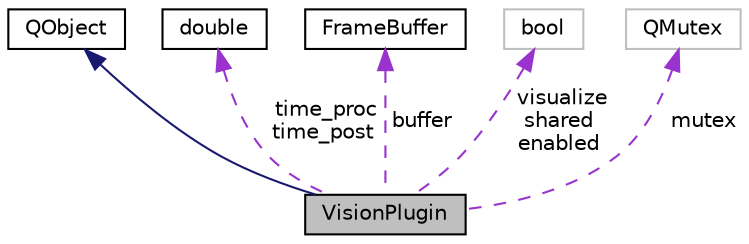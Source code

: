 digraph "VisionPlugin"
{
 // INTERACTIVE_SVG=YES
  edge [fontname="Helvetica",fontsize="10",labelfontname="Helvetica",labelfontsize="10"];
  node [fontname="Helvetica",fontsize="10",shape=record];
  Node1 [label="VisionPlugin",height=0.2,width=0.4,color="black", fillcolor="grey75", style="filled", fontcolor="black"];
  Node2 -> Node1 [dir="back",color="midnightblue",fontsize="10",style="solid",fontname="Helvetica"];
  Node2 [label="QObject",height=0.2,width=0.4,color="black", fillcolor="white", style="filled",URL="$dc/d4f/class_q_object.html"];
  Node3 -> Node1 [dir="back",color="darkorchid3",fontsize="10",style="dashed",label=" time_proc\ntime_post" ,fontname="Helvetica"];
  Node3 [label="double",height=0.2,width=0.4,color="black", fillcolor="white", style="filled",URL="$df/de6/classdouble.html"];
  Node4 -> Node1 [dir="back",color="darkorchid3",fontsize="10",style="dashed",label=" buffer" ,fontname="Helvetica"];
  Node4 [label="FrameBuffer",height=0.2,width=0.4,color="black", fillcolor="white", style="filled",URL="$d8/d23/class_frame_buffer.html",tooltip="A RingBuffer consisting of items of type FrameData. "];
  Node5 -> Node1 [dir="back",color="darkorchid3",fontsize="10",style="dashed",label=" visualize\nshared\nenabled" ,fontname="Helvetica"];
  Node5 [label="bool",height=0.2,width=0.4,color="grey75", fillcolor="white", style="filled"];
  Node6 -> Node1 [dir="back",color="darkorchid3",fontsize="10",style="dashed",label=" mutex" ,fontname="Helvetica"];
  Node6 [label="QMutex",height=0.2,width=0.4,color="grey75", fillcolor="white", style="filled"];
}
